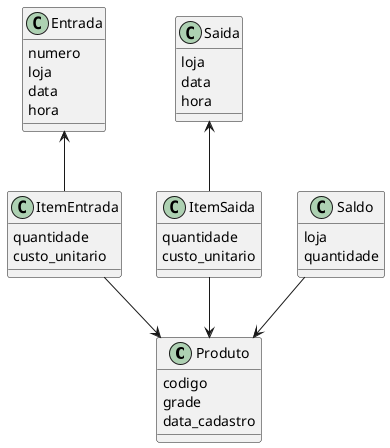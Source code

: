 @startuml modelo
class Produto{
	codigo
	grade
	data_cadastro
}

class ItemEntrada{
	quantidade
	custo_unitario
}

class Entrada{
	numero
	loja
	data
	hora
}

class ItemSaida{
	quantidade
	custo_unitario
}

class Saida{
	loja
	data
	hora
}

class Saldo{
	loja
	quantidade
}

Entrada			<-- ItemEntrada
Saida				<-- ItemSaida
ItemEntrada	-->	Produto
ItemSaida		-->	Produto
Saldo				-->	Produto
@enduml
